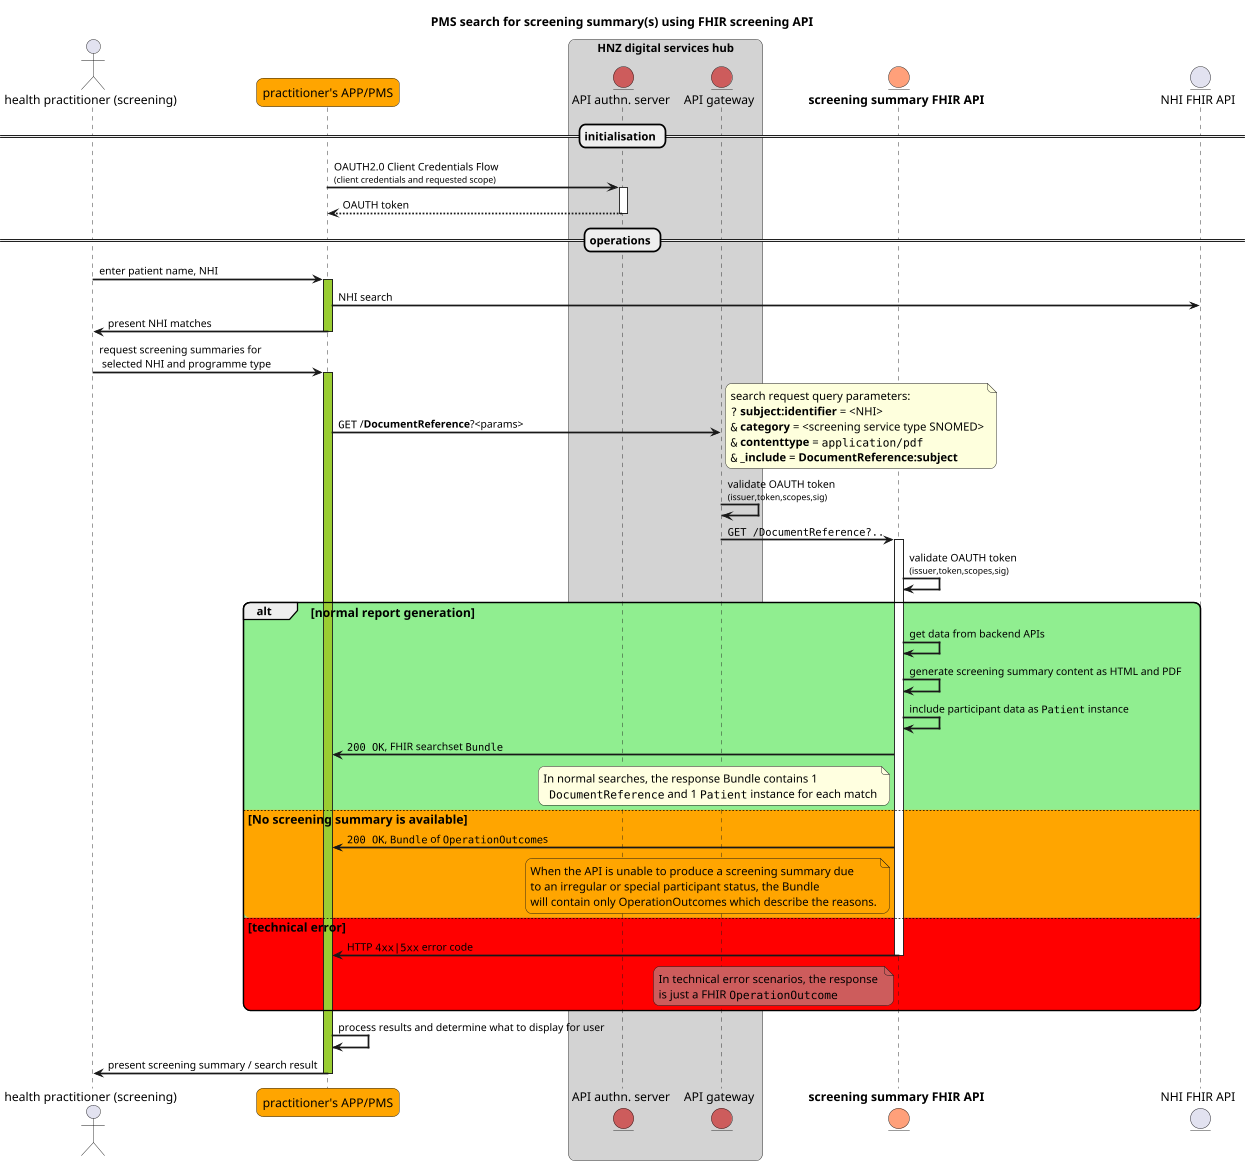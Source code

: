 @startuml seq-fhir-screening-API

autonumber "<b> 00"

skinparam ArrowFontSize 16
skinparam BoxPadding 10
skinparam dpi 400
skinparam MaxMessageSize 350
skinparam NoteFontSize 13
skinparam ParticipantPadding 5
skinparam responseMessageBelowArrow true
skinparam roundcorner 15
skinparam sequenceArrowThickness 2
skinparam SequenceMessageAlignment left
skinparam ArrowFontSize 12
skinparam sequenceStyle uml2
skinparam sequencegroupfontsize 14
' semi-transparent sequence groups!
' see https://sarafian.github.io/tips/2021/03/11/plantuml-tips-tricks-1.html#:~:text=responseMessageBelowArrow-,Semi,-transparent%20group%20backgrounds
skinparam SequenceGroupBodyBackgroundColor #EEEEFF50


scale max 400 width
scale 300*500

actor "health practitioner (screening)" as USER
participant "practitioner's APP/PMS" as APIC #Orange

box "HNZ digital services hub" #LightGrey
  entity "API authn. server" as ROSIE #IndianRed
  entity "API gateway" as APIG #IndianRed
end box

entity "**screening summary FHIR API**" as FHIR #LightSalmon
entity "NHI FHIR API" as NHI

autonumber stop

title "PMS search for screening summary(s) using FHIR screening API"

== initialisation ==

APIC -> ROSIE++: OAUTH2.0 Client Credentials Flow\n<size:10>(client credentials and requested scope)</size>
return OAUTH token

== operations ==

USER -> APIC++ #YellowGreen: enter patient name, NHI
APIC -> NHI: NHI search
APIC -> USER--: present NHI matches

USER -> APIC++ #YellowGreen: request screening summaries for\n selected NHI and programme type 

APIC -> APIG: ""GET"" /**DocumentReference**?<params>
note right
  search request query parameters:
  ""?"" **subject:identifier** = <NHI>
  ""&"" **category** = <screening service type SNOMED>
  ""&"" **contenttype** = ""application/pdf""
  ""&"" **_include** = **DocumentReference:subject**
end note
APIG -> APIG: validate OAUTH token\n<size:10>(issuer,token,scopes,sig)</size>
APIG -> FHIR++: ""GET /DocumentReference?..""
FHIR -> FHIR: validate OAUTH token\n<size:10>(issuer,token,scopes,sig)</size>
alt #LightGreen normal report generation
FHIR -> FHIR: get data from backend APIs
FHIR -> FHIR: generate screening summary content as HTML and PDF
FHIR -> FHIR: include participant data as ""Patient"" instance
FHIR -> APIC: ""200 OK"", FHIR searchset ""Bundle"" 
  note left of FHIR #LightYellow
    In normal searches, the response Bundle contains 1
      ""DocumentReference"" and 1 ""Patient"" instance for each match
  end note

else #Orange No screening summary is available 
FHIR -> APIC: ""200 OK"", ""Bundle"" of ""OperationOutcome""s
  note left of FHIR #Orange
    When the API is unable to produce a screening summary due 
    to an irregular or special participant status, the Bundle 
    will contain only OperationOutcomes which describe the reasons.
    end note
else #Red technical error
  FHIR -> APIC--: HTTP ""4xx|5xx"" error code
  note left of FHIR #IndianRed
    In technical error scenarios, the response 
    is just a FHIR ""OperationOutcome""
  end note
end

APIC -> APIC: process results and determine what to display for user 

APIC -> USER--: present screening summary / search result


' newpage PMS retrieve a specific version of a patient's screening history using FHIR screening API (2 of 2)

' actor "health practitioner (screening)" as USER
' participant "practitioner's APP/PMS" as APIC #Orange

' box "HNZ digital services hub" #LightGrey
'   entity "API authn. server" as ROSIE #IndianRed
'   entity "API gateway" as APIG #IndianRed
' end box

' entity "**screening summary FHIR API**" as FHIR #LightSalmon
' entity "NHI FHIR API" as NHI

' autonumber stop

' APIC -> ROSIE++: OAUTH2.0 Client Credentials Flow\n<size:10>(client credentials and requested scope)</size>
' return OAUTH token

' USER -> APIC++ #YellowGreen: request specific version of a patient\n cervical screening summary doc

' note right of APIC #LightYellow
'   The app may request a DocumentReference instance by specific logical identifier 
'   as returned by an earlier screening summary search interaction.
' end note

' APIC -> APIG: ""GET"" /**DocumentReference/{logical instance identifier}**
' APIG -> APIG: validate OAUTH token\n<size:10>(issuer,token,scopes,sig)</size>
' APIG -> FHIR++: ""GET /DocumentReference/..""
' FHIR -> FHIR: validate OAUTH token\n<size:10>(issuer,token,scopes,sig)</size>
' alt #LightGreen normal report generation
' FHIR -> FHIR: generate/retrieve screening summary
' FHIR -> APIC: ""200 OK"", one specific FHIR ""DocumentReference"" instance
' else #Orange instance doesn't exist
' FHIR -> APIC: ""404 NOT FOUND""
' else #Red technical error
' FHIR -> APIC: HTTP ""4xx|5xx"" error code, FHIR ""OperationOutcome""
' end

' APIC -> USER: present screening summary / search result

@enduml